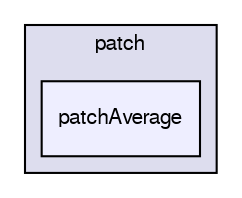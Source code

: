 digraph "applications/utilities/postProcessing/patch/patchAverage" {
  bgcolor=transparent;
  compound=true
  node [ fontsize="10", fontname="FreeSans"];
  edge [ labelfontsize="10", labelfontname="FreeSans"];
  subgraph clusterdir_8e1906c6fdbdcdbadb34123e8e3eb41f {
    graph [ bgcolor="#ddddee", pencolor="black", label="patch" fontname="FreeSans", fontsize="10", URL="dir_8e1906c6fdbdcdbadb34123e8e3eb41f.html"]
  dir_065bbe5bb2d7e5a02f5a651aa4ac0b2b [shape=box, label="patchAverage", style="filled", fillcolor="#eeeeff", pencolor="black", URL="dir_065bbe5bb2d7e5a02f5a651aa4ac0b2b.html"];
  }
}
